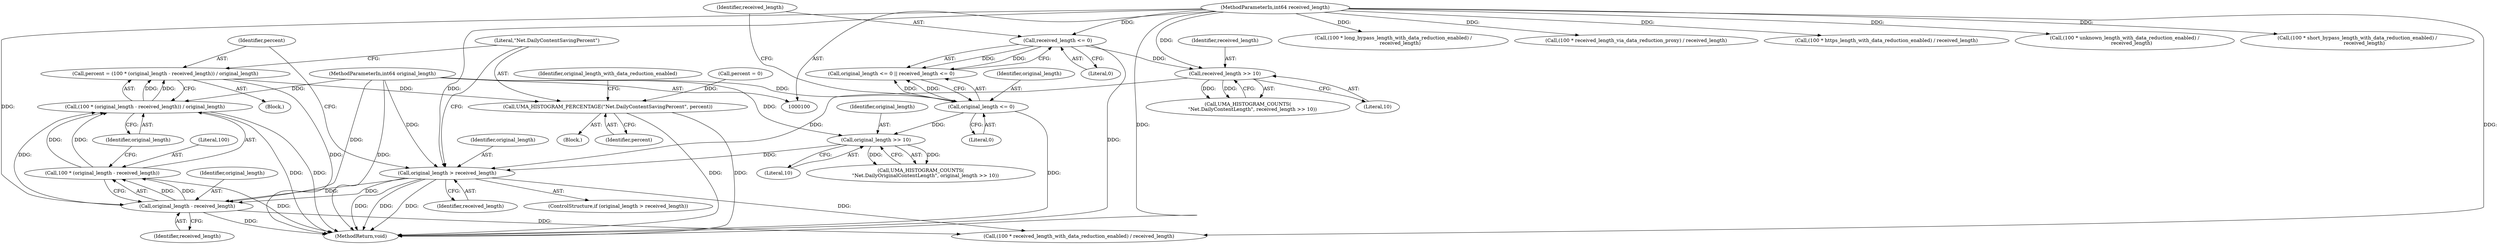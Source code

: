 digraph "0_Chrome_828eab2216a765dea92575c290421c115b8ad028_5@integer" {
"1000140" [label="(Call,percent = (100 * (original_length - received_length)) / original_length)"];
"1000142" [label="(Call,(100 * (original_length - received_length)) / original_length)"];
"1000143" [label="(Call,100 * (original_length - received_length))"];
"1000145" [label="(Call,original_length - received_length)"];
"1000136" [label="(Call,original_length > received_length)"];
"1000123" [label="(Call,original_length >> 10)"];
"1000114" [label="(Call,original_length <= 0)"];
"1000101" [label="(MethodParameterIn,int64 original_length)"];
"1000128" [label="(Call,received_length >> 10)"];
"1000117" [label="(Call,received_length <= 0)"];
"1000102" [label="(MethodParameterIn,int64 received_length)"];
"1000149" [label="(Call,UMA_HISTOGRAM_PERCENTAGE(\"Net.DailyContentSavingPercent\", percent))"];
"1000140" [label="(Call,percent = (100 * (original_length - received_length)) / original_length)"];
"1000125" [label="(Literal,10)"];
"1000246" [label="(Call,(100 * long_bypass_length_with_data_reduction_enabled) /\n         received_length)"];
"1000129" [label="(Identifier,received_length)"];
"1000148" [label="(Identifier,original_length)"];
"1000116" [label="(Literal,0)"];
"1000117" [label="(Call,received_length <= 0)"];
"1000155" [label="(Identifier,original_length_with_data_reduction_enabled)"];
"1000102" [label="(MethodParameterIn,int64 received_length)"];
"1000136" [label="(Call,original_length > received_length)"];
"1000128" [label="(Call,received_length >> 10)"];
"1000113" [label="(Call,original_length <= 0 || received_length <= 0)"];
"1000147" [label="(Identifier,received_length)"];
"1000139" [label="(Block,)"];
"1000142" [label="(Call,(100 * (original_length - received_length)) / original_length)"];
"1000311" [label="(Call,(100 * received_length_via_data_reduction_proxy) / received_length)"];
"1000138" [label="(Identifier,received_length)"];
"1000145" [label="(Call,original_length - received_length)"];
"1000130" [label="(Literal,10)"];
"1000119" [label="(Literal,0)"];
"1000121" [label="(Call,UMA_HISTOGRAM_COUNTS(\n      \"Net.DailyOriginalContentLength\", original_length >> 10))"];
"1000144" [label="(Literal,100)"];
"1000212" [label="(Call,(100 * https_length_with_data_reduction_enabled) / received_length)"];
"1000151" [label="(Identifier,percent)"];
"1000146" [label="(Identifier,original_length)"];
"1000114" [label="(Call,original_length <= 0)"];
"1000135" [label="(ControlStructure,if (original_length > received_length))"];
"1000132" [label="(Call,percent = 0)"];
"1000124" [label="(Identifier,original_length)"];
"1000118" [label="(Identifier,received_length)"];
"1000263" [label="(Call,(100 * unknown_length_with_data_reduction_enabled) /\n         received_length)"];
"1000316" [label="(MethodReturn,void)"];
"1000149" [label="(Call,UMA_HISTOGRAM_PERCENTAGE(\"Net.DailyContentSavingPercent\", percent))"];
"1000126" [label="(Call,UMA_HISTOGRAM_COUNTS(\n      \"Net.DailyContentLength\", received_length >> 10))"];
"1000150" [label="(Literal,\"Net.DailyContentSavingPercent\")"];
"1000229" [label="(Call,(100 * short_bypass_length_with_data_reduction_enabled) /\n         received_length)"];
"1000195" [label="(Call,(100 * received_length_with_data_reduction_enabled) / received_length)"];
"1000111" [label="(Block,)"];
"1000141" [label="(Identifier,percent)"];
"1000123" [label="(Call,original_length >> 10)"];
"1000137" [label="(Identifier,original_length)"];
"1000115" [label="(Identifier,original_length)"];
"1000143" [label="(Call,100 * (original_length - received_length))"];
"1000101" [label="(MethodParameterIn,int64 original_length)"];
"1000140" -> "1000139"  [label="AST: "];
"1000140" -> "1000142"  [label="CFG: "];
"1000141" -> "1000140"  [label="AST: "];
"1000142" -> "1000140"  [label="AST: "];
"1000150" -> "1000140"  [label="CFG: "];
"1000140" -> "1000316"  [label="DDG: "];
"1000142" -> "1000140"  [label="DDG: "];
"1000142" -> "1000140"  [label="DDG: "];
"1000140" -> "1000149"  [label="DDG: "];
"1000142" -> "1000148"  [label="CFG: "];
"1000143" -> "1000142"  [label="AST: "];
"1000148" -> "1000142"  [label="AST: "];
"1000142" -> "1000316"  [label="DDG: "];
"1000142" -> "1000316"  [label="DDG: "];
"1000143" -> "1000142"  [label="DDG: "];
"1000143" -> "1000142"  [label="DDG: "];
"1000145" -> "1000142"  [label="DDG: "];
"1000101" -> "1000142"  [label="DDG: "];
"1000143" -> "1000145"  [label="CFG: "];
"1000144" -> "1000143"  [label="AST: "];
"1000145" -> "1000143"  [label="AST: "];
"1000148" -> "1000143"  [label="CFG: "];
"1000143" -> "1000316"  [label="DDG: "];
"1000145" -> "1000143"  [label="DDG: "];
"1000145" -> "1000143"  [label="DDG: "];
"1000145" -> "1000147"  [label="CFG: "];
"1000146" -> "1000145"  [label="AST: "];
"1000147" -> "1000145"  [label="AST: "];
"1000145" -> "1000316"  [label="DDG: "];
"1000136" -> "1000145"  [label="DDG: "];
"1000136" -> "1000145"  [label="DDG: "];
"1000101" -> "1000145"  [label="DDG: "];
"1000102" -> "1000145"  [label="DDG: "];
"1000145" -> "1000195"  [label="DDG: "];
"1000136" -> "1000135"  [label="AST: "];
"1000136" -> "1000138"  [label="CFG: "];
"1000137" -> "1000136"  [label="AST: "];
"1000138" -> "1000136"  [label="AST: "];
"1000141" -> "1000136"  [label="CFG: "];
"1000150" -> "1000136"  [label="CFG: "];
"1000136" -> "1000316"  [label="DDG: "];
"1000136" -> "1000316"  [label="DDG: "];
"1000136" -> "1000316"  [label="DDG: "];
"1000123" -> "1000136"  [label="DDG: "];
"1000101" -> "1000136"  [label="DDG: "];
"1000128" -> "1000136"  [label="DDG: "];
"1000102" -> "1000136"  [label="DDG: "];
"1000136" -> "1000195"  [label="DDG: "];
"1000123" -> "1000121"  [label="AST: "];
"1000123" -> "1000125"  [label="CFG: "];
"1000124" -> "1000123"  [label="AST: "];
"1000125" -> "1000123"  [label="AST: "];
"1000121" -> "1000123"  [label="CFG: "];
"1000123" -> "1000121"  [label="DDG: "];
"1000123" -> "1000121"  [label="DDG: "];
"1000114" -> "1000123"  [label="DDG: "];
"1000101" -> "1000123"  [label="DDG: "];
"1000114" -> "1000113"  [label="AST: "];
"1000114" -> "1000116"  [label="CFG: "];
"1000115" -> "1000114"  [label="AST: "];
"1000116" -> "1000114"  [label="AST: "];
"1000118" -> "1000114"  [label="CFG: "];
"1000113" -> "1000114"  [label="CFG: "];
"1000114" -> "1000316"  [label="DDG: "];
"1000114" -> "1000113"  [label="DDG: "];
"1000114" -> "1000113"  [label="DDG: "];
"1000101" -> "1000114"  [label="DDG: "];
"1000101" -> "1000100"  [label="AST: "];
"1000101" -> "1000316"  [label="DDG: "];
"1000128" -> "1000126"  [label="AST: "];
"1000128" -> "1000130"  [label="CFG: "];
"1000129" -> "1000128"  [label="AST: "];
"1000130" -> "1000128"  [label="AST: "];
"1000126" -> "1000128"  [label="CFG: "];
"1000128" -> "1000126"  [label="DDG: "];
"1000128" -> "1000126"  [label="DDG: "];
"1000117" -> "1000128"  [label="DDG: "];
"1000102" -> "1000128"  [label="DDG: "];
"1000117" -> "1000113"  [label="AST: "];
"1000117" -> "1000119"  [label="CFG: "];
"1000118" -> "1000117"  [label="AST: "];
"1000119" -> "1000117"  [label="AST: "];
"1000113" -> "1000117"  [label="CFG: "];
"1000117" -> "1000316"  [label="DDG: "];
"1000117" -> "1000113"  [label="DDG: "];
"1000117" -> "1000113"  [label="DDG: "];
"1000102" -> "1000117"  [label="DDG: "];
"1000102" -> "1000100"  [label="AST: "];
"1000102" -> "1000316"  [label="DDG: "];
"1000102" -> "1000195"  [label="DDG: "];
"1000102" -> "1000212"  [label="DDG: "];
"1000102" -> "1000229"  [label="DDG: "];
"1000102" -> "1000246"  [label="DDG: "];
"1000102" -> "1000263"  [label="DDG: "];
"1000102" -> "1000311"  [label="DDG: "];
"1000149" -> "1000111"  [label="AST: "];
"1000149" -> "1000151"  [label="CFG: "];
"1000150" -> "1000149"  [label="AST: "];
"1000151" -> "1000149"  [label="AST: "];
"1000155" -> "1000149"  [label="CFG: "];
"1000149" -> "1000316"  [label="DDG: "];
"1000149" -> "1000316"  [label="DDG: "];
"1000132" -> "1000149"  [label="DDG: "];
}
